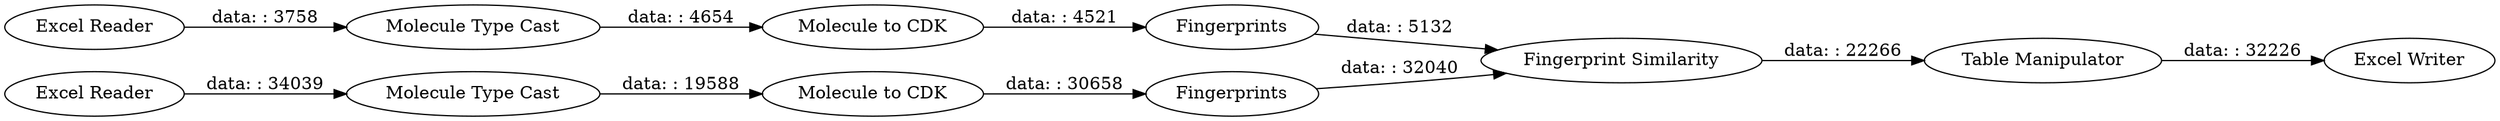 digraph {
	"5098178754200804902_7" [label="Molecule to CDK"]
	"5098178754200804902_16" [label="Excel Writer"]
	"5098178754200804902_11" [label="Fingerprint Similarity"]
	"5098178754200804902_10" [label=Fingerprints]
	"5098178754200804902_12" [label="Excel Reader"]
	"5098178754200804902_15" [label="Table Manipulator"]
	"5098178754200804902_13" [label="Molecule Type Cast"]
	"5098178754200804902_1" [label="Excel Reader"]
	"5098178754200804902_14" [label="Molecule to CDK"]
	"5098178754200804902_9" [label=Fingerprints]
	"5098178754200804902_2" [label="Molecule Type Cast"]
	"5098178754200804902_2" -> "5098178754200804902_7" [label="data: : 19588"]
	"5098178754200804902_13" -> "5098178754200804902_14" [label="data: : 4654"]
	"5098178754200804902_12" -> "5098178754200804902_13" [label="data: : 3758"]
	"5098178754200804902_9" -> "5098178754200804902_11" [label="data: : 32040"]
	"5098178754200804902_11" -> "5098178754200804902_15" [label="data: : 22266"]
	"5098178754200804902_1" -> "5098178754200804902_2" [label="data: : 34039"]
	"5098178754200804902_7" -> "5098178754200804902_9" [label="data: : 30658"]
	"5098178754200804902_14" -> "5098178754200804902_10" [label="data: : 4521"]
	"5098178754200804902_15" -> "5098178754200804902_16" [label="data: : 32226"]
	"5098178754200804902_10" -> "5098178754200804902_11" [label="data: : 5132"]
	rankdir=LR
}
